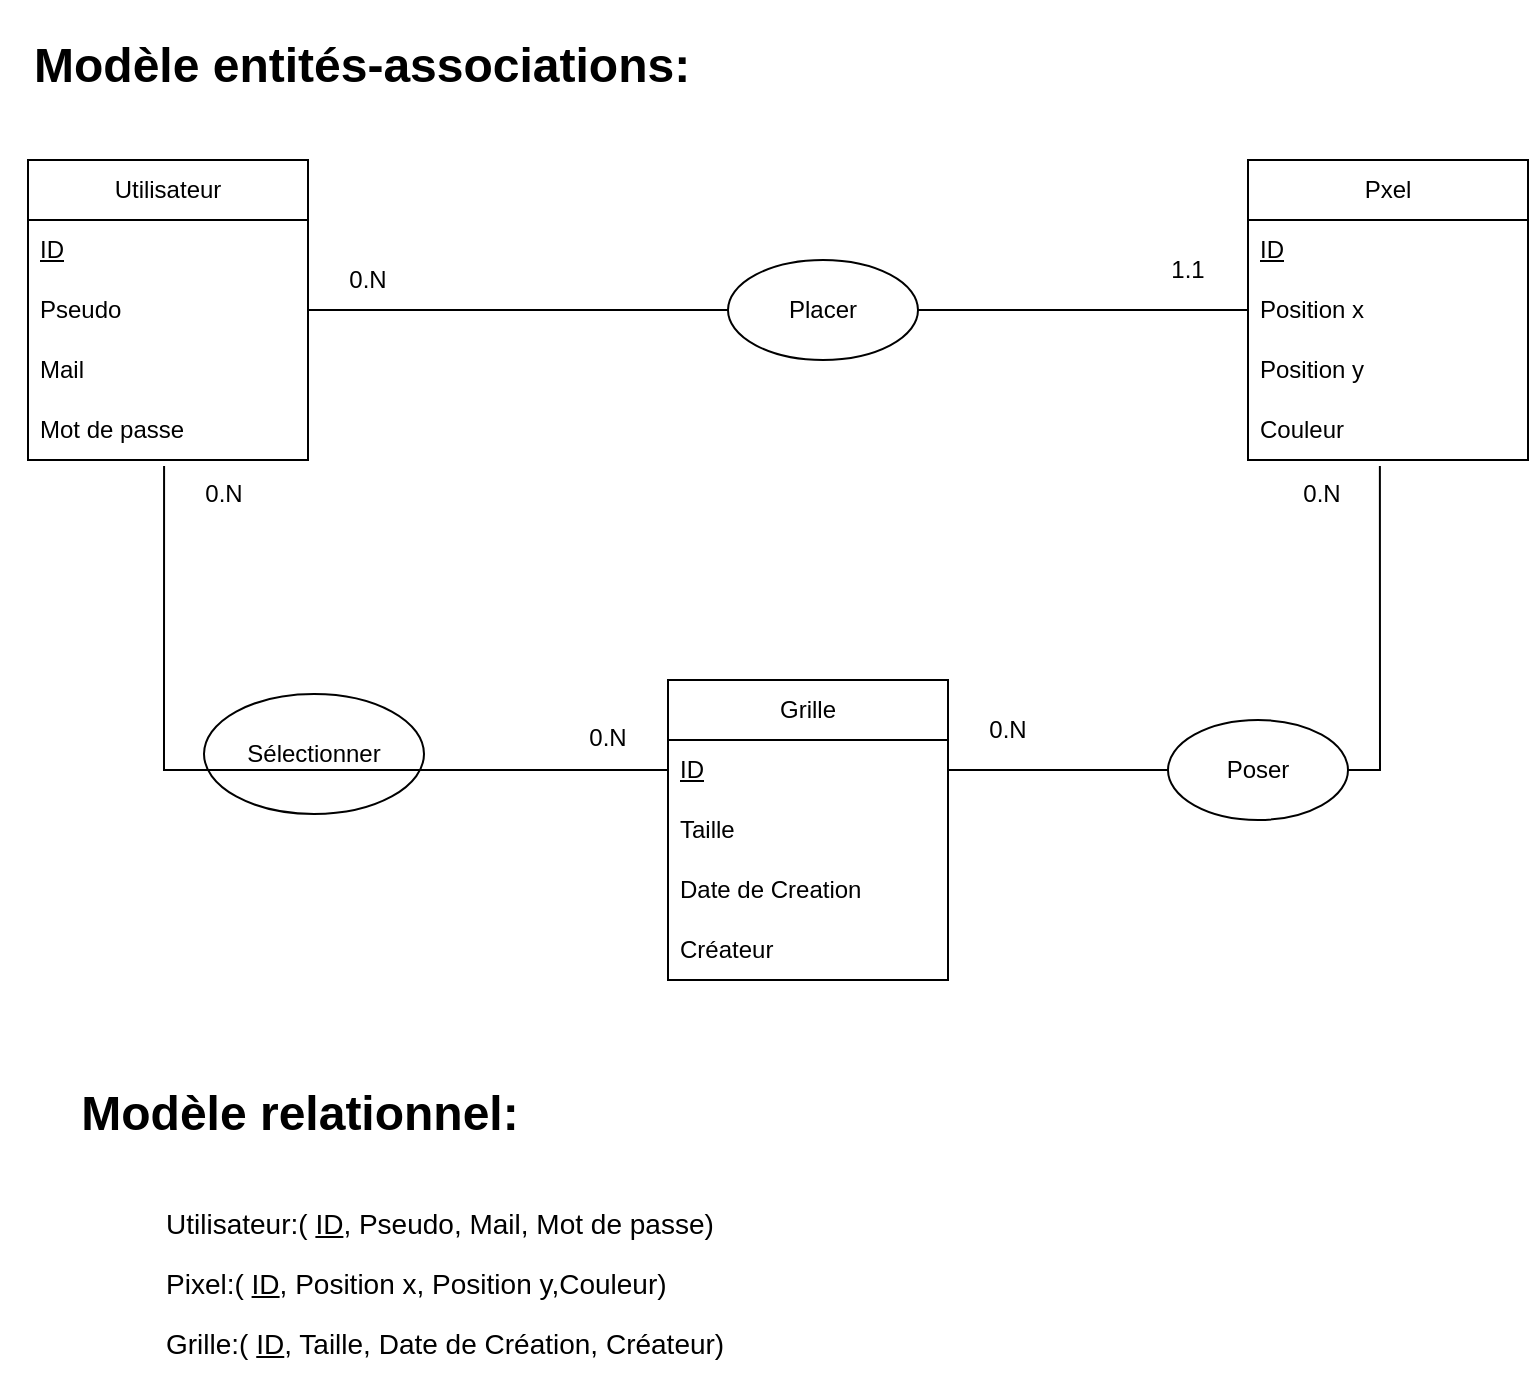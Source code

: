 <mxfile version="24.1.0" type="device">
  <diagram name="Page-1" id="_MDC-iJTTF_jpSJEV-Ld">
    <mxGraphModel dx="1393" dy="818" grid="1" gridSize="10" guides="1" tooltips="1" connect="1" arrows="1" fold="1" page="1" pageScale="1" pageWidth="850" pageHeight="1100" math="0" shadow="0">
      <root>
        <mxCell id="0" />
        <mxCell id="1" parent="0" />
        <mxCell id="DlC24ixFXXdRtT2Mmo7n-6" value="Utilisateur" style="swimlane;fontStyle=0;childLayout=stackLayout;horizontal=1;startSize=30;horizontalStack=0;resizeParent=1;resizeParentMax=0;resizeLast=0;collapsible=1;marginBottom=0;whiteSpace=wrap;html=1;" vertex="1" parent="1">
          <mxGeometry x="43" y="250" width="140" height="150" as="geometry" />
        </mxCell>
        <mxCell id="DlC24ixFXXdRtT2Mmo7n-7" value="&lt;u&gt;ID&lt;/u&gt;" style="text;strokeColor=none;fillColor=none;align=left;verticalAlign=middle;spacingLeft=4;spacingRight=4;overflow=hidden;points=[[0,0.5],[1,0.5]];portConstraint=eastwest;rotatable=0;whiteSpace=wrap;html=1;" vertex="1" parent="DlC24ixFXXdRtT2Mmo7n-6">
          <mxGeometry y="30" width="140" height="30" as="geometry" />
        </mxCell>
        <mxCell id="DlC24ixFXXdRtT2Mmo7n-8" value="Pseudo" style="text;strokeColor=none;fillColor=none;align=left;verticalAlign=middle;spacingLeft=4;spacingRight=4;overflow=hidden;points=[[0,0.5],[1,0.5]];portConstraint=eastwest;rotatable=0;whiteSpace=wrap;html=1;" vertex="1" parent="DlC24ixFXXdRtT2Mmo7n-6">
          <mxGeometry y="60" width="140" height="30" as="geometry" />
        </mxCell>
        <mxCell id="DlC24ixFXXdRtT2Mmo7n-9" value="Mail" style="text;strokeColor=none;fillColor=none;align=left;verticalAlign=middle;spacingLeft=4;spacingRight=4;overflow=hidden;points=[[0,0.5],[1,0.5]];portConstraint=eastwest;rotatable=0;whiteSpace=wrap;html=1;" vertex="1" parent="DlC24ixFXXdRtT2Mmo7n-6">
          <mxGeometry y="90" width="140" height="30" as="geometry" />
        </mxCell>
        <mxCell id="DlC24ixFXXdRtT2Mmo7n-10" value="Mot de passe" style="text;strokeColor=none;fillColor=none;align=left;verticalAlign=middle;spacingLeft=4;spacingRight=4;overflow=hidden;points=[[0,0.5],[1,0.5]];portConstraint=eastwest;rotatable=0;whiteSpace=wrap;html=1;rounded=0;fontFamily=Helvetica;fontSize=12;fontColor=default;" vertex="1" parent="DlC24ixFXXdRtT2Mmo7n-6">
          <mxGeometry y="120" width="140" height="30" as="geometry" />
        </mxCell>
        <mxCell id="DlC24ixFXXdRtT2Mmo7n-11" value="Pxel" style="swimlane;fontStyle=0;childLayout=stackLayout;horizontal=1;startSize=30;horizontalStack=0;resizeParent=1;resizeParentMax=0;resizeLast=0;collapsible=1;marginBottom=0;whiteSpace=wrap;html=1;" vertex="1" parent="1">
          <mxGeometry x="653" y="250" width="140" height="150" as="geometry" />
        </mxCell>
        <mxCell id="DlC24ixFXXdRtT2Mmo7n-12" value="&lt;u&gt;ID&lt;/u&gt;" style="text;strokeColor=none;fillColor=none;align=left;verticalAlign=middle;spacingLeft=4;spacingRight=4;overflow=hidden;points=[[0,0.5],[1,0.5]];portConstraint=eastwest;rotatable=0;whiteSpace=wrap;html=1;" vertex="1" parent="DlC24ixFXXdRtT2Mmo7n-11">
          <mxGeometry y="30" width="140" height="30" as="geometry" />
        </mxCell>
        <mxCell id="DlC24ixFXXdRtT2Mmo7n-47" value="Position x" style="rounded=0;whiteSpace=wrap;html=1;align=left;verticalAlign=middle;spacingLeft=4;spacingRight=4;fontFamily=Helvetica;fontSize=12;fontColor=default;fillColor=none;gradientColor=none;strokeColor=none;" vertex="1" parent="DlC24ixFXXdRtT2Mmo7n-11">
          <mxGeometry y="60" width="140" height="30" as="geometry" />
        </mxCell>
        <mxCell id="DlC24ixFXXdRtT2Mmo7n-13" value="Position y" style="text;strokeColor=none;fillColor=none;align=left;verticalAlign=middle;spacingLeft=4;spacingRight=4;overflow=hidden;points=[[0,0.5],[1,0.5]];portConstraint=eastwest;rotatable=0;whiteSpace=wrap;html=1;" vertex="1" parent="DlC24ixFXXdRtT2Mmo7n-11">
          <mxGeometry y="90" width="140" height="30" as="geometry" />
        </mxCell>
        <mxCell id="DlC24ixFXXdRtT2Mmo7n-14" value="Couleur" style="text;strokeColor=none;fillColor=none;align=left;verticalAlign=middle;spacingLeft=4;spacingRight=4;overflow=hidden;points=[[0,0.5],[1,0.5]];portConstraint=eastwest;rotatable=0;whiteSpace=wrap;html=1;" vertex="1" parent="DlC24ixFXXdRtT2Mmo7n-11">
          <mxGeometry y="120" width="140" height="30" as="geometry" />
        </mxCell>
        <mxCell id="DlC24ixFXXdRtT2Mmo7n-15" value="Grille" style="swimlane;fontStyle=0;childLayout=stackLayout;horizontal=1;startSize=30;horizontalStack=0;resizeParent=1;resizeParentMax=0;resizeLast=0;collapsible=1;marginBottom=0;whiteSpace=wrap;html=1;" vertex="1" parent="1">
          <mxGeometry x="363" y="510" width="140" height="150" as="geometry" />
        </mxCell>
        <mxCell id="DlC24ixFXXdRtT2Mmo7n-16" value="&lt;u&gt;ID&lt;/u&gt;" style="text;strokeColor=none;fillColor=none;align=left;verticalAlign=middle;spacingLeft=4;spacingRight=4;overflow=hidden;points=[[0,0.5],[1,0.5]];portConstraint=eastwest;rotatable=0;whiteSpace=wrap;html=1;" vertex="1" parent="DlC24ixFXXdRtT2Mmo7n-15">
          <mxGeometry y="30" width="140" height="30" as="geometry" />
        </mxCell>
        <mxCell id="DlC24ixFXXdRtT2Mmo7n-17" value="Taille" style="text;strokeColor=none;fillColor=none;align=left;verticalAlign=middle;spacingLeft=4;spacingRight=4;overflow=hidden;points=[[0,0.5],[1,0.5]];portConstraint=eastwest;rotatable=0;whiteSpace=wrap;html=1;" vertex="1" parent="DlC24ixFXXdRtT2Mmo7n-15">
          <mxGeometry y="60" width="140" height="30" as="geometry" />
        </mxCell>
        <mxCell id="DlC24ixFXXdRtT2Mmo7n-18" value="Date de Creation" style="text;strokeColor=none;fillColor=none;align=left;verticalAlign=middle;spacingLeft=4;spacingRight=4;overflow=hidden;points=[[0,0.5],[1,0.5]];portConstraint=eastwest;rotatable=0;whiteSpace=wrap;html=1;" vertex="1" parent="DlC24ixFXXdRtT2Mmo7n-15">
          <mxGeometry y="90" width="140" height="30" as="geometry" />
        </mxCell>
        <mxCell id="DlC24ixFXXdRtT2Mmo7n-40" value="Créateur" style="rounded=0;whiteSpace=wrap;html=1;align=left;verticalAlign=middle;spacingLeft=4;spacingRight=4;fontFamily=Helvetica;fontSize=12;fontColor=default;fillColor=none;gradientColor=none;strokeColor=none;" vertex="1" parent="DlC24ixFXXdRtT2Mmo7n-15">
          <mxGeometry y="120" width="140" height="30" as="geometry" />
        </mxCell>
        <mxCell id="DlC24ixFXXdRtT2Mmo7n-21" value="" style="endArrow=none;html=1;rounded=0;fontFamily=Helvetica;fontSize=12;fontColor=default;exitX=1;exitY=0.5;exitDx=0;exitDy=0;entryX=0;entryY=0.5;entryDx=0;entryDy=0;" edge="1" parent="1" source="DlC24ixFXXdRtT2Mmo7n-22" target="DlC24ixFXXdRtT2Mmo7n-47">
          <mxGeometry width="50" height="50" relative="1" as="geometry">
            <mxPoint x="203" y="340" as="sourcePoint" />
            <mxPoint x="253" y="290" as="targetPoint" />
          </mxGeometry>
        </mxCell>
        <mxCell id="DlC24ixFXXdRtT2Mmo7n-23" value="" style="endArrow=none;html=1;rounded=0;fontFamily=Helvetica;fontSize=12;fontColor=default;exitX=1;exitY=0.5;exitDx=0;exitDy=0;entryX=0;entryY=0.5;entryDx=0;entryDy=0;" edge="1" parent="1" source="DlC24ixFXXdRtT2Mmo7n-8" target="DlC24ixFXXdRtT2Mmo7n-22">
          <mxGeometry width="50" height="50" relative="1" as="geometry">
            <mxPoint x="183" y="325" as="sourcePoint" />
            <mxPoint x="463" y="325" as="targetPoint" />
          </mxGeometry>
        </mxCell>
        <mxCell id="DlC24ixFXXdRtT2Mmo7n-22" value="Placer" style="ellipse;whiteSpace=wrap;html=1;rounded=1;align=center;verticalAlign=middle;spacingLeft=4;spacingRight=4;fontFamily=Helvetica;fontSize=12;fontColor=default;fillColor=none;gradientColor=none;" vertex="1" parent="1">
          <mxGeometry x="393" y="300" width="95" height="50" as="geometry" />
        </mxCell>
        <mxCell id="DlC24ixFXXdRtT2Mmo7n-24" value="0.N" style="text;html=1;align=center;verticalAlign=middle;whiteSpace=wrap;rounded=0;fontFamily=Helvetica;fontSize=12;fontColor=default;" vertex="1" parent="1">
          <mxGeometry x="183" y="295" width="60" height="30" as="geometry" />
        </mxCell>
        <mxCell id="DlC24ixFXXdRtT2Mmo7n-25" value="1.1" style="text;html=1;align=center;verticalAlign=middle;whiteSpace=wrap;rounded=0;fontFamily=Helvetica;fontSize=12;fontColor=default;" vertex="1" parent="1">
          <mxGeometry x="593" y="290" width="60" height="30" as="geometry" />
        </mxCell>
        <mxCell id="DlC24ixFXXdRtT2Mmo7n-26" value="" style="endArrow=none;html=1;rounded=0;fontFamily=Helvetica;fontSize=12;fontColor=default;entryX=0.471;entryY=1.1;entryDx=0;entryDy=0;exitX=1;exitY=0.5;exitDx=0;exitDy=0;entryPerimeter=0;" edge="1" parent="1" source="DlC24ixFXXdRtT2Mmo7n-28" target="DlC24ixFXXdRtT2Mmo7n-14">
          <mxGeometry width="50" height="50" relative="1" as="geometry">
            <mxPoint x="583" y="430" as="sourcePoint" />
            <mxPoint x="633" y="380" as="targetPoint" />
            <Array as="points">
              <mxPoint x="719" y="555" />
            </Array>
          </mxGeometry>
        </mxCell>
        <mxCell id="DlC24ixFXXdRtT2Mmo7n-27" value="" style="endArrow=none;html=1;rounded=0;fontFamily=Helvetica;fontSize=12;fontColor=default;entryX=0;entryY=0.5;entryDx=0;entryDy=0;exitX=1;exitY=0.5;exitDx=0;exitDy=0;" edge="1" parent="1" source="DlC24ixFXXdRtT2Mmo7n-16" target="DlC24ixFXXdRtT2Mmo7n-28">
          <mxGeometry width="50" height="50" relative="1" as="geometry">
            <mxPoint x="503" y="555" as="sourcePoint" />
            <mxPoint x="653" y="355" as="targetPoint" />
            <Array as="points" />
          </mxGeometry>
        </mxCell>
        <mxCell id="DlC24ixFXXdRtT2Mmo7n-28" value="Poser" style="ellipse;whiteSpace=wrap;html=1;rounded=1;align=center;verticalAlign=middle;spacingLeft=4;spacingRight=4;fontFamily=Helvetica;fontSize=12;fontColor=default;fillColor=none;gradientColor=none;" vertex="1" parent="1">
          <mxGeometry x="613" y="530" width="90" height="50" as="geometry" />
        </mxCell>
        <mxCell id="DlC24ixFXXdRtT2Mmo7n-29" value="0.N" style="text;html=1;align=center;verticalAlign=middle;whiteSpace=wrap;rounded=0;fontFamily=Helvetica;fontSize=12;fontColor=default;" vertex="1" parent="1">
          <mxGeometry x="660" y="402" width="60" height="30" as="geometry" />
        </mxCell>
        <mxCell id="DlC24ixFXXdRtT2Mmo7n-30" value="0.N" style="text;html=1;align=center;verticalAlign=middle;whiteSpace=wrap;rounded=0;fontFamily=Helvetica;fontSize=12;fontColor=default;" vertex="1" parent="1">
          <mxGeometry x="503" y="520" width="60" height="30" as="geometry" />
        </mxCell>
        <mxCell id="DlC24ixFXXdRtT2Mmo7n-31" value="" style="endArrow=none;html=1;rounded=0;fontFamily=Helvetica;fontSize=12;fontColor=default;exitX=0.486;exitY=1.1;exitDx=0;exitDy=0;exitPerimeter=0;entryX=0;entryY=0.5;entryDx=0;entryDy=0;" edge="1" parent="1" source="DlC24ixFXXdRtT2Mmo7n-10" target="DlC24ixFXXdRtT2Mmo7n-16">
          <mxGeometry width="50" height="50" relative="1" as="geometry">
            <mxPoint x="433" y="350" as="sourcePoint" />
            <mxPoint x="483" y="300" as="targetPoint" />
            <Array as="points">
              <mxPoint x="111" y="555" />
            </Array>
          </mxGeometry>
        </mxCell>
        <mxCell id="DlC24ixFXXdRtT2Mmo7n-34" value="Sélectionner" style="ellipse;whiteSpace=wrap;html=1;rounded=1;align=center;verticalAlign=middle;spacingLeft=4;spacingRight=4;fontFamily=Helvetica;fontSize=12;fontColor=default;fillColor=none;gradientColor=none;" vertex="1" parent="1">
          <mxGeometry x="131" y="517" width="110" height="60" as="geometry" />
        </mxCell>
        <mxCell id="DlC24ixFXXdRtT2Mmo7n-37" value="0.N" style="text;html=1;align=center;verticalAlign=middle;whiteSpace=wrap;rounded=0;fontFamily=Helvetica;fontSize=12;fontColor=default;" vertex="1" parent="1">
          <mxGeometry x="111" y="402" width="60" height="30" as="geometry" />
        </mxCell>
        <mxCell id="DlC24ixFXXdRtT2Mmo7n-38" value="0.N" style="text;html=1;align=center;verticalAlign=middle;whiteSpace=wrap;rounded=0;fontFamily=Helvetica;fontSize=12;fontColor=default;" vertex="1" parent="1">
          <mxGeometry x="303" y="524" width="60" height="30" as="geometry" />
        </mxCell>
        <mxCell id="DlC24ixFXXdRtT2Mmo7n-41" value="&lt;h1&gt;&lt;b&gt;&lt;font style=&quot;font-size: 24px;&quot;&gt;Modèle entités-associations:&lt;/font&gt;&lt;/b&gt;&lt;/h1&gt;" style="text;strokeColor=none;fillColor=none;align=left;verticalAlign=middle;spacingLeft=4;spacingRight=4;overflow=hidden;points=[[0,0.5],[1,0.5]];portConstraint=eastwest;rotatable=0;whiteSpace=wrap;html=1;fontFamily=Helvetica;fontSize=12;fontColor=default;" vertex="1" parent="1">
          <mxGeometry x="40" y="170" width="370" height="60" as="geometry" />
        </mxCell>
        <mxCell id="DlC24ixFXXdRtT2Mmo7n-42" value="&lt;h1&gt;Modèle relationnel:&lt;/h1&gt;" style="text;html=1;align=center;verticalAlign=middle;whiteSpace=wrap;rounded=0;fontFamily=Helvetica;fontSize=12;fontColor=default;" vertex="1" parent="1">
          <mxGeometry x="29" y="707" width="300" height="40" as="geometry" />
        </mxCell>
        <mxCell id="DlC24ixFXXdRtT2Mmo7n-43" value="&lt;font style=&quot;font-size: 14px;&quot;&gt;Utilisateur:(&amp;nbsp;&lt;u&gt;ID&lt;/u&gt;,&amp;nbsp;&lt;span style=&quot;&quot;&gt;Pseudo&lt;/span&gt;, Mail, Mot de passe)&lt;/font&gt;" style="text;html=1;align=left;verticalAlign=middle;whiteSpace=wrap;rounded=0;fontFamily=Helvetica;fontSize=12;fontColor=default;" vertex="1" parent="1">
          <mxGeometry x="110" y="767" width="349" height="30" as="geometry" />
        </mxCell>
        <mxCell id="DlC24ixFXXdRtT2Mmo7n-44" value="&lt;font style=&quot;font-size: 14px;&quot;&gt;Pixel:(&amp;nbsp;&lt;u&gt;ID&lt;/u&gt;, Position x, Position y,Couleur)&lt;/font&gt;" style="text;html=1;align=left;verticalAlign=middle;whiteSpace=wrap;rounded=0;fontFamily=Helvetica;fontSize=12;fontColor=default;" vertex="1" parent="1">
          <mxGeometry x="110" y="797" width="349" height="30" as="geometry" />
        </mxCell>
        <mxCell id="DlC24ixFXXdRtT2Mmo7n-46" value="&lt;font style=&quot;font-size: 14px;&quot;&gt;Grille:(&amp;nbsp;&lt;u&gt;ID&lt;/u&gt;, Taille, Date de Création, Créateur)&lt;/font&gt;" style="text;html=1;align=left;verticalAlign=middle;whiteSpace=wrap;rounded=0;fontFamily=Helvetica;fontSize=12;fontColor=default;" vertex="1" parent="1">
          <mxGeometry x="110" y="827" width="349" height="30" as="geometry" />
        </mxCell>
      </root>
    </mxGraphModel>
  </diagram>
</mxfile>
